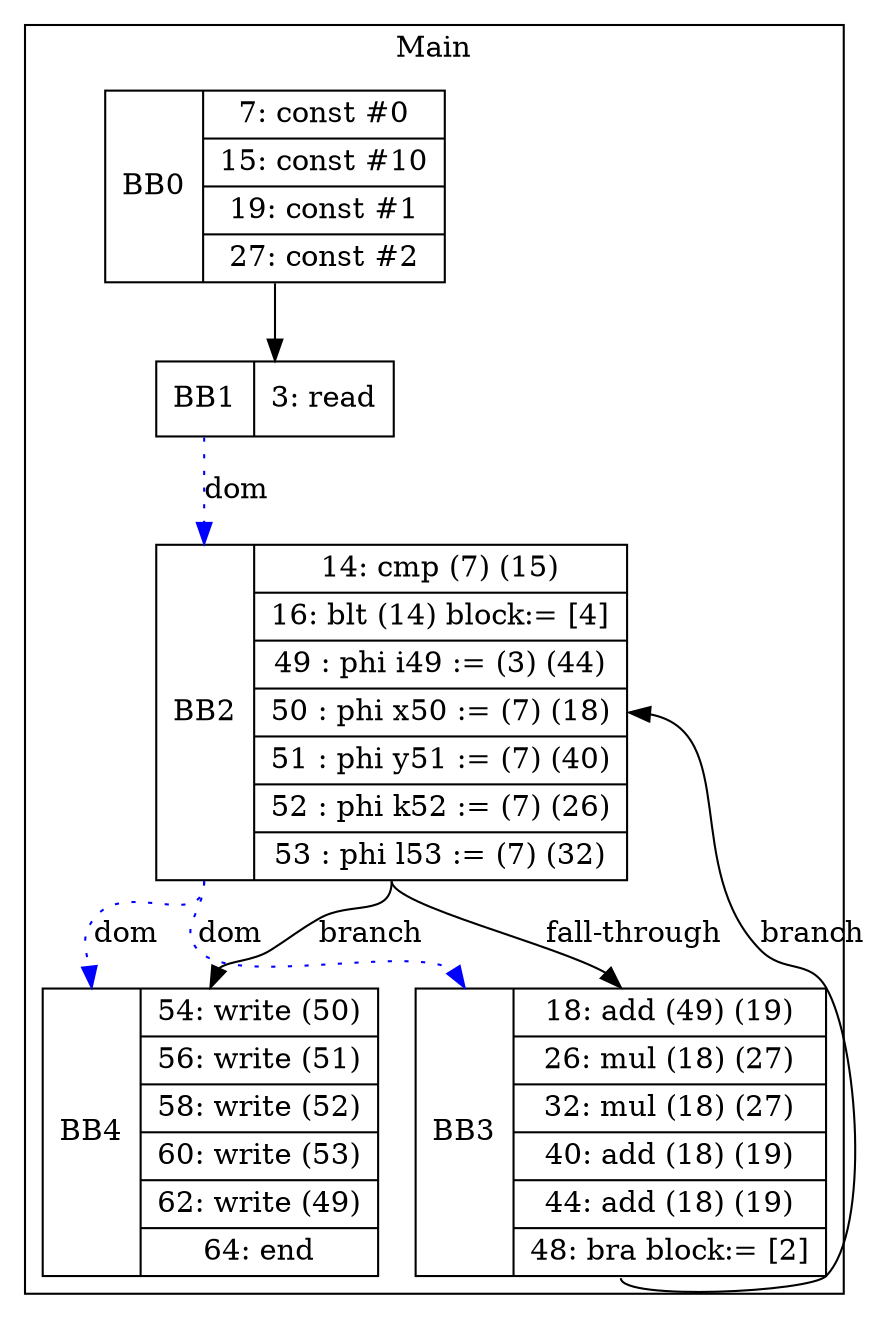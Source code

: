 digraph G {
node [shape=record];
subgraph cluster_main{
label = "Main";
BB0 [shape=record, label="<b>BB0|{7: const #0|15: const #10|19: const #1|27: const #2}"];
BB1 [shape=record, label="<b>BB1|{3: read}"];
BB2 [shape=record, label="<b>BB2|{14: cmp (7) (15)|16: blt (14) block:= [4]|49 : phi i49 := (3) (44)|50 : phi x50 := (7) (18)|51 : phi y51 := (7) (40)|52 : phi k52 := (7) (26)|53 : phi l53 := (7) (32)}"];
BB3 [shape=record, label="<b>BB3|{18: add (49) (19)|26: mul (18) (27)|32: mul (18) (27)|40: add (18) (19)|44: add (18) (19)|48: bra block:= [2]}"];
BB4 [shape=record, label="<b>BB4|{54: write (50)|56: write (51)|58: write (52)|60: write (53)|62: write (49)|64: end}"];
}
BB0:s -> BB1:n ;
BB2:b -> BB3:b [color=blue, style=dotted, label="dom"];
BB2:b -> BB4:b [color=blue, style=dotted, label="dom"];
BB1:b -> BB2:b [color=blue, style=dotted, label="dom"];
BB2:s -> BB4:n [label="branch"];
BB3:s -> BB2:e [label="branch"];
BB2:s -> BB3:n [label="fall-through"];
}
